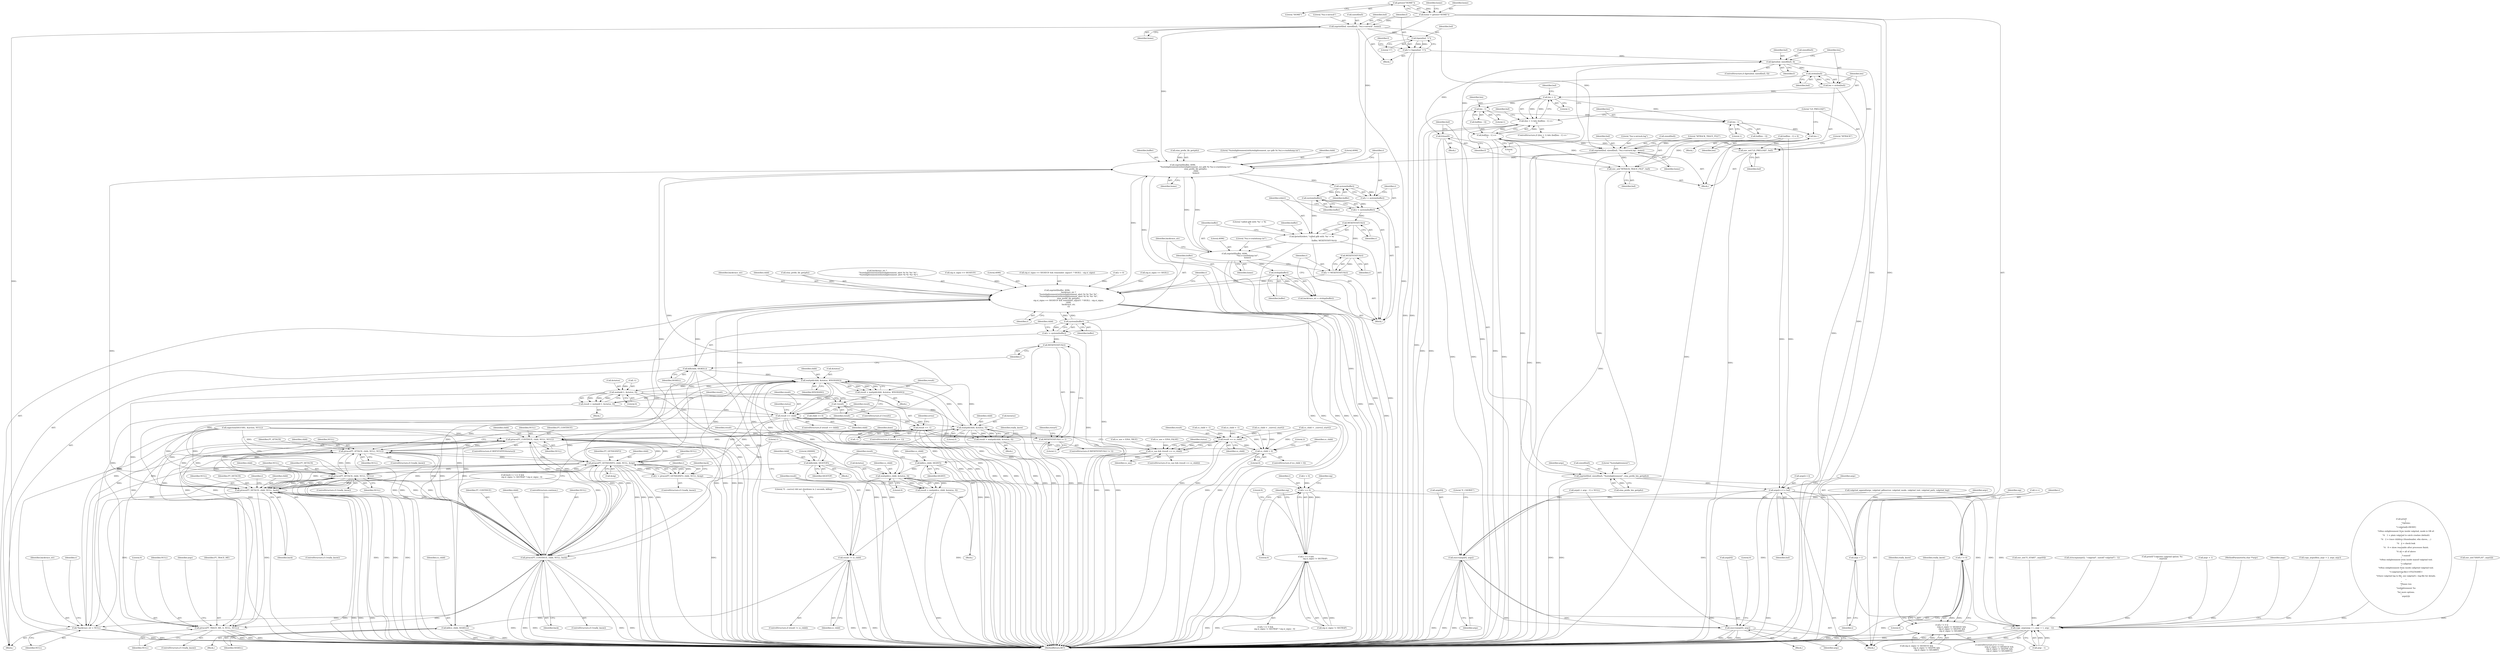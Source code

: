 digraph "0_enlightment_bb4a21e98656fe2c7d98ba2163e6defe9a630e2b@API" {
"1000486" [label="(Call,getenv(\"HOME\"))"];
"1000484" [label="(Call,home = getenv(\"HOME\"))"];
"1000492" [label="(Call,snprintf(buf, sizeof(buf), \"%s/.e-mtrack\", home))"];
"1000500" [label="(Call,fopen(buf, \"r\"))"];
"1000498" [label="(Call,f = fopen(buf, \"r\"))"];
"1000507" [label="(Call,fgets(buf, sizeof(buf), f))"];
"1000516" [label="(Call,strlen(buf))"];
"1000514" [label="(Call,len = strlen(buf))"];
"1000520" [label="(Call,len > 1)"];
"1000519" [label="(Call,(len > 1) && (buf[len - 1] == '\n'))"];
"1000526" [label="(Call,len - 1)"];
"1000534" [label="(Call,len - 1)"];
"1000538" [label="(Call,len--)"];
"1000523" [label="(Call,buf[len - 1] == '\n')"];
"1000540" [label="(Call,env_set(\"LD_PRELOAD\", buf))"];
"1000549" [label="(Call,snprintf(buf, sizeof(buf), \"%s/.e-mtrack.log\", home))"];
"1000555" [label="(Call,env_set(\"MTRACK_TRACE_FILE\", buf))"];
"1000867" [label="(Call,snprintf(buffer, 4096,\n                                          \"%s/enlightenment/utils/enlightenment_sys gdb %i %s/.e-crashdump.txt\",\n                                          eina_prefix_lib_get(pfx),\n                                           child,\n                                           home))"];
"1000877" [label="(Call,system(buffer))"];
"1000875" [label="(Call,r = system(buffer))"];
"1000881" [label="(Call,system(buffer))"];
"1000879" [label="(Call,r = system(buffer))"];
"1000887" [label="(Call,WEXITSTATUS(r))"];
"1000883" [label="(Call,fprintf(stderr, \"called gdb with '%s' = %i\n\",\n                                         buffer, WEXITSTATUS(r)))"];
"1000889" [label="(Call,snprintf(buffer, 4096,\n                                          \"%s/.e-crashdump.txt\",\n                                          home))"];
"1000896" [label="(Call,strdup(buffer))"];
"1000894" [label="(Call,backtrace_str = strdup(buffer))"];
"1000902" [label="(Call,snprintf(buffer, 4096,\n                                     backtrace_str ?\n                                     \"%s/enlightenment/utils/enlightenment_alert %i %i '%s' %i\" :\n                                     \"%s/enlightenment/utils/enlightenment_alert %i %i '%s' %i\",\n                                     eina_prefix_lib_get(pfx),\n                                     sig.si_signo == SIGSEGV && remember_sigusr1 ? SIGILL : sig.si_signo,\n                                     child,\n                                     backtrace_str,\n                                     r))"];
"1000928" [label="(Call,system(buffer))"];
"1000926" [label="(Call,r = system(buffer))"];
"1000935" [label="(Call,WEXITSTATUS(r))"];
"1000934" [label="(Call,WEXITSTATUS(r) != 1)"];
"1000930" [label="(Call,kill(child, SIGKILL))"];
"1000726" [label="(Call,waitpid(child, &status, WNOHANG))"];
"1000692" [label="(Call,waitpid(child, &status, 0))"];
"1000690" [label="(Call,result = waitpid(child, &status, 0))"];
"1000707" [label="(Call,ptrace(PT_CONTINUE, child, NULL, NULL))"];
"1000659" [label="(Call,ptrace(PT_TRACE_ME, 0, NULL, NULL))"];
"1000685" [label="(Call,ptrace(PT_ATTACH, child, NULL, NULL))"];
"1000757" [label="(Call,*backtrace_str = NULL)"];
"1000771" [label="(Call,ptrace(PT_GETSIGINFO, child, NULL, &sig))"];
"1000769" [label="(Call,r = ptrace(PT_GETSIGINFO, child, NULL, &sig))"];
"1000781" [label="(Call,r == 0)"];
"1000780" [label="(Call,r == 0 &&\n                              sig.si_signo != SIGTRAP)"];
"1000823" [label="(Call,r != 0)"];
"1000822" [label="(Call,r != 0 ||\n                                (sig.si_signo != SIGSEGV &&\n                                 sig.si_signo != SIGFPE &&\n                                 sig.si_signo != SIGABRT))"];
"1000847" [label="(Call,ptrace(PT_CONTINUE, child, NULL, back))"];
"1000856" [label="(Call,ptrace(PT_DETACH, child, NULL, back))"];
"1000989" [label="(Call,ptrace(PT_DETACH, child, NULL, NULL))"];
"1001040" [label="(Call,waitpid(cs_child, &status, 0))"];
"1001038" [label="(Call,result = waitpid(cs_child, &status, 0))"];
"1001046" [label="(Call,result != cs_child)"];
"1001052" [label="(Call,kill(cs_child, SIGKILL))"];
"1000724" [label="(Call,result = waitpid(child, &status, WNOHANG))"];
"1000732" [label="(Call,!result)"];
"1000744" [label="(Call,result == child)"];
"1000960" [label="(Call,result == -1)"];
"1000998" [label="(Call,result == cs_child)"];
"1000996" [label="(Call,cs_use && (result == cs_child))"];
"1001027" [label="(Call,cs_child > 0)"];
"1001035" [label="(Call,kill(cs_child, SIGINT))"];
"1000981" [label="(Call,kill(child, SIGSTOP))"];
"1000737" [label="(Call,waitpid(-1, &status, 0))"];
"1000735" [label="(Call,result = waitpid(-1, &status, 0))"];
"1000900" [label="(Call,WEXITSTATUS(r))"];
"1000898" [label="(Call,r = WEXITSTATUS(r))"];
"1000560" [label="(Call,snprintf(buf, sizeof(buf), \"%s/enlightenment\", eina_prefix_bin_get(pfx)))"];
"1000587" [label="(Call,args[i++] = buf)"];
"1000593" [label="(Call,copy_args(args + i, argv + 1, argc - 1))"];
"1000594" [label="(Call,args + i)"];
"1000619" [label="(Call,execv(args[0], args))"];
"1000664" [label="(Call,execv(args[0], args))"];
"1000558" [label="(Call,fclose(f))"];
"1000874" [label="(Identifier,home)"];
"1000708" [label="(Identifier,PT_CONTINUE)"];
"1000888" [label="(Identifier,r)"];
"1000707" [label="(Call,ptrace(PT_CONTINUE, child, NULL, NULL))"];
"1000514" [label="(Call,len = strlen(buf))"];
"1000595" [label="(Identifier,args)"];
"1000558" [label="(Call,fclose(f))"];
"1001004" [label="(Identifier,status)"];
"1000530" [label="(Block,)"];
"1000531" [label="(Call,buf[len - 1] = 0)"];
"1000735" [label="(Call,result = waitpid(-1, &status, 0))"];
"1000564" [label="(Literal,\"%s/enlightenment\")"];
"1000878" [label="(Identifier,buffer)"];
"1001039" [label="(Identifier,result)"];
"1000550" [label="(Identifier,buf)"];
"1000626" [label="(Literal,\"E_CSERVE\")"];
"1000900" [label="(Call,WEXITSTATUS(r))"];
"1000846" [label="(Identifier,really_know)"];
"1000668" [label="(Identifier,args)"];
"1001046" [label="(Call,result != cs_child)"];
"1000240" [label="(Call,env_set(\"E_START\", argv[0]))"];
"1001051" [label="(Literal,\"E - cserve2 did not shutdown in 2 seconds, killing!\n\")"];
"1000961" [label="(Identifier,result)"];
"1000689" [label="(Identifier,NULL)"];
"1000590" [label="(Call,i++)"];
"1000742" [label="(Literal,0)"];
"1000560" [label="(Call,snprintf(buf, sizeof(buf), \"%s/enlightenment\", eina_prefix_bin_get(pfx)))"];
"1000528" [label="(Literal,1)"];
"1000780" [label="(Call,r == 0 &&\n                              sig.si_signo != SIGTRAP)"];
"1000924" [label="(Identifier,backtrace_str)"];
"1000500" [label="(Call,fopen(buf, \"r\"))"];
"1000997" [label="(Identifier,cs_use)"];
"1000561" [label="(Identifier,buf)"];
"1000923" [label="(Identifier,child)"];
"1000533" [label="(Identifier,buf)"];
"1000856" [label="(Call,ptrace(PT_DETACH, child, NULL, back))"];
"1000711" [label="(Identifier,NULL)"];
"1000489" [label="(Identifier,home)"];
"1000529" [label="(Literal,'\n')"];
"1000522" [label="(Literal,1)"];
"1000928" [label="(Call,system(buffer))"];
"1000880" [label="(Identifier,r)"];
"1000734" [label="(Block,)"];
"1000588" [label="(Call,args[i++])"];
"1000509" [label="(Call,sizeof(buf))"];
"1000565" [label="(Call,eina_prefix_bin_get(pfx))"];
"1000593" [label="(Call,copy_args(args + i, argv + 1, argc - 1))"];
"1000268" [label="(Call,strncmp(argv[i], \"-valgrind\", sizeof(\"-valgrind\") - 1))"];
"1000501" [label="(Identifier,buf)"];
"1000715" [label="(Block,)"];
"1000690" [label="(Call,result = waitpid(child, &status, 0))"];
"1000892" [label="(Literal,\"%s/.e-crashdump.txt\")"];
"1000934" [label="(Call,WEXITSTATUS(r) != 1)"];
"1000848" [label="(Identifier,PT_CONTINUE)"];
"1000744" [label="(Call,result == child)"];
"1000930" [label="(Call,kill(child, SIGKILL))"];
"1000524" [label="(Call,buf[len - 1])"];
"1000730" [label="(Identifier,WNOHANG)"];
"1001041" [label="(Identifier,cs_child)"];
"1000959" [label="(ControlStructure,if (result == -1))"];
"1000532" [label="(Call,buf[len - 1])"];
"1000989" [label="(Call,ptrace(PT_DETACH, child, NULL, NULL))"];
"1000493" [label="(Identifier,buf)"];
"1000998" [label="(Call,result == cs_child)"];
"1000886" [label="(Identifier,buffer)"];
"1000598" [label="(Identifier,argv)"];
"1000960" [label="(Call,result == -1)"];
"1000559" [label="(Identifier,f)"];
"1000693" [label="(Identifier,child)"];
"1000792" [label="(Literal,0)"];
"1000661" [label="(Literal,0)"];
"1000983" [label="(Identifier,SIGSTOP)"];
"1000825" [label="(Literal,0)"];
"1001057" [label="(Literal,1)"];
"1000505" [label="(Block,)"];
"1000120" [label="(Block,)"];
"1000692" [label="(Call,waitpid(child, &status, 0))"];
"1000662" [label="(Identifier,NULL)"];
"1000762" [label="(Call,r = 0)"];
"1000525" [label="(Identifier,buf)"];
"1000771" [label="(Call,ptrace(PT_GETSIGINFO, child, NULL, &sig))"];
"1000926" [label="(Call,r = system(buffer))"];
"1000700" [label="(Identifier,really_know)"];
"1000889" [label="(Call,snprintf(buffer, 4096,\n                                          \"%s/.e-crashdump.txt\",\n                                          home))"];
"1000600" [label="(Call,argc - 1)"];
"1000555" [label="(Call,env_set(\"MTRACK_TRACE_FILE\", buf))"];
"1000355" [label="(Call,printf(\"Unknown valgrind option: %s\n\", argv[i]))"];
"1000884" [label="(Identifier,stderr)"];
"1000521" [label="(Identifier,len)"];
"1000520" [label="(Call,len > 1)"];
"1000847" [label="(Call,ptrace(PT_CONTINUE, child, NULL, back))"];
"1000980" [label="(Block,)"];
"1000556" [label="(Literal,\"MTRACK_TRACE_FILE\")"];
"1000769" [label="(Call,r = ptrace(PT_GETSIGINFO, child, NULL, &sig))"];
"1000766" [label="(ControlStructure,if (!really_know))"];
"1001035" [label="(Call,kill(cs_child, SIGINT))"];
"1000824" [label="(Identifier,r)"];
"1001000" [label="(Identifier,cs_child)"];
"1000568" [label="(Identifier,args)"];
"1000516" [label="(Call,strlen(buf))"];
"1000527" [label="(Identifier,len)"];
"1000597" [label="(Call,argv + 1)"];
"1000538" [label="(Call,len--)"];
"1000119" [label="(MethodParameterIn,char **argv)"];
"1000620" [label="(Call,args[0])"];
"1000849" [label="(Identifier,child)"];
"1000993" [label="(Identifier,NULL)"];
"1000526" [label="(Call,len - 1)"];
"1000902" [label="(Call,snprintf(buffer, 4096,\n                                     backtrace_str ?\n                                     \"%s/enlightenment/utils/enlightenment_alert %i %i '%s' %i\" :\n                                     \"%s/enlightenment/utils/enlightenment_alert %i %i '%s' %i\",\n                                     eina_prefix_lib_get(pfx),\n                                     sig.si_signo == SIGSEGV && remember_sigusr1 ? SIGILL : sig.si_signo,\n                                     child,\n                                     backtrace_str,\n                                     r))"];
"1000507" [label="(Call,fgets(buf, sizeof(buf), f))"];
"1000485" [label="(Identifier,home)"];
"1000490" [label="(Block,)"];
"1001034" [label="(Literal,2)"];
"1000714" [label="(Identifier,done)"];
"1000628" [label="(Call,cs_use = EINA_TRUE)"];
"1000557" [label="(Identifier,buf)"];
"1000779" [label="(Call,r == 0 &&\n                              sig.si_signo != SIGTRAP ? sig.si_signo : 0)"];
"1000859" [label="(Identifier,NULL)"];
"1001053" [label="(Identifier,cs_child)"];
"1000733" [label="(Identifier,result)"];
"1000631" [label="(Call,cs_child = _cserve2_start())"];
"1000772" [label="(Identifier,PT_GETSIGINFO)"];
"1000499" [label="(Identifier,f)"];
"1000932" [label="(Identifier,SIGKILL)"];
"1001010" [label="(Call,cs_child = _cserve2_start())"];
"1000737" [label="(Call,waitpid(-1, &status, 0))"];
"1000981" [label="(Call,kill(child, SIGSTOP))"];
"1001045" [label="(ControlStructure,if (result != cs_child))"];
"1000496" [label="(Literal,\"%s/.e-mtrack\")"];
"1000936" [label="(Identifier,r)"];
"1000885" [label="(Literal,\"called gdb with '%s' = %i\n\")"];
"1000536" [label="(Literal,1)"];
"1000666" [label="(Identifier,args)"];
"1000991" [label="(Identifier,child)"];
"1000519" [label="(Call,(len > 1) && (buf[len - 1] == '\n'))"];
"1000890" [label="(Identifier,buffer)"];
"1001052" [label="(Call,kill(cs_child, SIGKILL))"];
"1000502" [label="(Literal,\"r\")"];
"1000775" [label="(Call,&sig)"];
"1000773" [label="(Identifier,child)"];
"1000982" [label="(Identifier,child)"];
"1000860" [label="(Identifier,back)"];
"1000540" [label="(Call,env_set(\"LD_PRELOAD\", buf))"];
"1000492" [label="(Call,snprintf(buf, sizeof(buf), \"%s/.e-mtrack\", home))"];
"1001047" [label="(Identifier,result)"];
"1000685" [label="(Call,ptrace(PT_ATTACH, child, NULL, NULL))"];
"1000535" [label="(Identifier,len)"];
"1000829" [label="(Identifier,sig)"];
"1001048" [label="(Identifier,cs_child)"];
"1000497" [label="(Identifier,home)"];
"1000512" [label="(Block,)"];
"1000553" [label="(Literal,\"%s/.e-mtrack.log\")"];
"1000757" [label="(Call,*backtrace_str = NULL)"];
"1001027" [label="(Call,cs_child > 0)"];
"1000763" [label="(Identifier,r)"];
"1000740" [label="(Call,&status)"];
"1000498" [label="(Call,f = fopen(buf, \"r\"))"];
"1000605" [label="(Identifier,args)"];
"1000986" [label="(ControlStructure,if (!really_know))"];
"1000894" [label="(Call,backtrace_str = strdup(buffer))"];
"1000905" [label="(Call,backtrace_str ?\n                                     \"%s/enlightenment/utils/enlightenment_alert %i %i '%s' %i\" :\n                                     \"%s/enlightenment/utils/enlightenment_alert %i %i '%s' %i\")"];
"1000855" [label="(Identifier,really_know)"];
"1000484" [label="(Call,home = getenv(\"HOME\"))"];
"1000826" [label="(Call,sig.si_signo != SIGSEGV &&\n                                 sig.si_signo != SIGFPE &&\n                                 sig.si_signo != SIGABRT)"];
"1000870" [label="(Literal,\"%s/enlightenment/utils/enlightenment_sys gdb %i %s/.e-crashdump.txt\")"];
"1001026" [label="(ControlStructure,if (cs_child > 0))"];
"1000736" [label="(Identifier,result)"];
"1000549" [label="(Call,snprintf(buf, sizeof(buf), \"%s/.e-mtrack.log\", home))"];
"1000504" [label="(Identifier,f)"];
"1000876" [label="(Identifier,r)"];
"1000506" [label="(ControlStructure,if (fgets(buf, sizeof(buf), f)))"];
"1000758" [label="(Identifier,backtrace_str)"];
"1000784" [label="(Call,sig.si_signo != SIGTRAP)"];
"1000899" [label="(Identifier,r)"];
"1000933" [label="(ControlStructure,if (WEXITSTATUS(r) != 1))"];
"1000745" [label="(Identifier,result)"];
"1000913" [label="(Call,sig.si_signo == SIGSEGV)"];
"1000896" [label="(Call,strdup(buffer))"];
"1000879" [label="(Call,r = system(buffer))"];
"1000927" [label="(Identifier,r)"];
"1000696" [label="(Literal,0)"];
"1000882" [label="(Identifier,buffer)"];
"1000904" [label="(Literal,4096)"];
"1000686" [label="(Identifier,PT_ATTACH)"];
"1001042" [label="(Call,&status)"];
"1000539" [label="(Identifier,len)"];
"1000999" [label="(Identifier,result)"];
"1000220" [label="(Call,copy_args(dbus_argv + 2, argv, argc))"];
"1000786" [label="(Identifier,sig)"];
"1000875" [label="(Call,r = system(buffer))"];
"1000909" [label="(Call,eina_prefix_lib_get(pfx))"];
"1000903" [label="(Identifier,buffer)"];
"1000992" [label="(Identifier,NULL)"];
"1001030" [label="(Block,)"];
"1000891" [label="(Literal,4096)"];
"1000704" [label="(ControlStructure,if (WIFSTOPPED(status)))"];
"1000990" [label="(Identifier,PT_DETACH)"];
"1000790" [label="(Identifier,sig)"];
"1000751" [label="(Identifier,status)"];
"1000672" [label="(Block,)"];
"1000487" [label="(Literal,\"HOME\")"];
"1000687" [label="(Identifier,child)"];
"1000580" [label="(Call,valgrind_append(args, valgrind_gdbserver, valgrind_mode, valgrind_tool, valgrind_path, valgrind_log))"];
"1000508" [label="(Identifier,buf)"];
"1000823" [label="(Call,r != 0)"];
"1000523" [label="(Call,buf[len - 1] == '\n')"];
"1001029" [label="(Literal,0)"];
"1000663" [label="(Identifier,NULL)"];
"1000596" [label="(Identifier,i)"];
"1000754" [label="(Block,)"];
"1000759" [label="(Identifier,NULL)"];
"1000893" [label="(Identifier,home)"];
"1000781" [label="(Call,r == 0)"];
"1000852" [label="(ControlStructure,continue;)"];
"1000185" [label="(Call,sigaction(SIGUSR1, &action, NULL))"];
"1000985" [label="(Literal,200000)"];
"1000821" [label="(ControlStructure,if (r != 0 ||\n                                (sig.si_signo != SIGSEGV &&\n                                 sig.si_signo != SIGFPE &&\n                                 sig.si_signo != SIGABRT)))"];
"1000731" [label="(ControlStructure,if (!result))"];
"1000996" [label="(Call,cs_use && (result == cs_child))"];
"1000670" [label="(Literal,0)"];
"1000867" [label="(Call,snprintf(buffer, 4096,\n                                          \"%s/enlightenment/utils/enlightenment_sys gdb %i %s/.e-crashdump.txt\",\n                                          eina_prefix_lib_get(pfx),\n                                           child,\n                                           home))"];
"1000743" [label="(ControlStructure,if (result == child))"];
"1000660" [label="(Identifier,PT_TRACE_ME)"];
"1000774" [label="(Identifier,NULL)"];
"1000853" [label="(ControlStructure,if (!really_know))"];
"1000898" [label="(Call,r = WEXITSTATUS(r))"];
"1000857" [label="(Identifier,PT_DETACH)"];
"1000656" [label="(ControlStructure,if (!really_know))"];
"1000967" [label="(Identifier,errno)"];
"1000738" [label="(Call,-1)"];
"1000931" [label="(Identifier,child)"];
"1000664" [label="(Call,execv(args[0], args))"];
"1000655" [label="(Block,)"];
"1001049" [label="(Block,)"];
"1000554" [label="(Identifier,home)"];
"1000517" [label="(Identifier,buf)"];
"1000881" [label="(Call,system(buffer))"];
"1000851" [label="(Identifier,back)"];
"1000541" [label="(Literal,\"LD_PRELOAD\")"];
"1000161" [label="(Call,cs_use = EINA_FALSE)"];
"1001028" [label="(Identifier,cs_child)"];
"1000619" [label="(Call,execv(args[0], args))"];
"1000732" [label="(Call,!result)"];
"1001058" [label="(MethodReturn,RET)"];
"1000887" [label="(Call,WEXITSTATUS(r))"];
"1000542" [label="(Identifier,buf)"];
"1000682" [label="(ControlStructure,if (!really_know))"];
"1000694" [label="(Call,&status)"];
"1000862" [label="(Identifier,r)"];
"1001044" [label="(Literal,0)"];
"1000515" [label="(Identifier,len)"];
"1000901" [label="(Identifier,r)"];
"1000897" [label="(Identifier,buffer)"];
"1001038" [label="(Call,result = waitpid(cs_child, &status, 0))"];
"1001037" [label="(Identifier,SIGINT)"];
"1000871" [label="(Call,eina_prefix_lib_get(pfx))"];
"1000883" [label="(Call,fprintf(stderr, \"called gdb with '%s' = %i\n\",\n                                         buffer, WEXITSTATUS(r)))"];
"1000911" [label="(Call,sig.si_signo == SIGSEGV && remember_sigusr1 ? SIGILL : sig.si_signo)"];
"1000652" [label="(Call,child == 0)"];
"1000925" [label="(Identifier,r)"];
"1000782" [label="(Identifier,r)"];
"1000873" [label="(Identifier,child)"];
"1000962" [label="(Call,-1)"];
"1000603" [label="(Call,args[i + argc - 1] = NULL)"];
"1000421" [label="(Call,printf\n             (\n               \"Options:\n\"\n               \"\t-valgrind[=MODE]\n\"\n               \"\t\tRun enlightenment from inside valgrind, mode is OR of:\n\"\n               \"\t\t   1 = plain valgrind to catch crashes (default)\n\"\n               \"\t\t   2 = trace children (thumbnailer, efm slaves, ...)\n\"\n               \"\t\t   4 = check leak\n\"\n               \"\t\t   8 = show reachable after processes finish.\n\"\n               \"\t\t all = all of above\n\"\n               \"\t-massif\n\"\n               \"\t\tRun enlightenment from inside massif valgrind tool.\n\"\n               \"\t-callgrind\n\"\n               \"\t\tRun enlightenment from inside callgrind valgrind tool.\n\"\n               \"\t-valgrind-log-file=<FILENAME>\n\"\n               \"\t\tSave valgrind log to file, see valgrind's --log-file for details.\n\"\n               \"\n\"\n               \"Please run:\n\"\n               \"\tenlightenment %s\n\"\n               \"for more options.\n\",\n               argv[i]))"];
"1000518" [label="(ControlStructure,if ((len > 1) && (buf[len - 1] == '\n')))"];
"1000866" [label="(Block,)"];
"1000861" [label="(Call,r = 0)"];
"1000935" [label="(Call,WEXITSTATUS(r))"];
"1000724" [label="(Call,result = waitpid(child, &status, WNOHANG))"];
"1000371" [label="(Call,env_set(\"DISPLAY\", argv[i]))"];
"1001022" [label="(Call,cs_child = -1)"];
"1000592" [label="(Identifier,buf)"];
"1000807" [label="(Call,sig.si_signo == SIGILL)"];
"1000822" [label="(Call,r != 0 ||\n                                (sig.si_signo != SIGSEGV &&\n                                 sig.si_signo != SIGFPE &&\n                                 sig.si_signo != SIGABRT))"];
"1000623" [label="(Identifier,args)"];
"1000691" [label="(Identifier,result)"];
"1000895" [label="(Identifier,backtrace_str)"];
"1000725" [label="(Identifier,result)"];
"1000665" [label="(Call,args[0])"];
"1000777" [label="(Call,back = r == 0 &&\n                              sig.si_signo != SIGTRAP ? sig.si_signo : 0)"];
"1000937" [label="(Literal,1)"];
"1000534" [label="(Call,len - 1)"];
"1000709" [label="(Identifier,child)"];
"1000770" [label="(Identifier,r)"];
"1000940" [label="(Identifier,restart)"];
"1000929" [label="(Identifier,buffer)"];
"1000551" [label="(Call,sizeof(buf))"];
"1000877" [label="(Call,system(buffer))"];
"1000486" [label="(Call,getenv(\"HOME\"))"];
"1000511" [label="(Identifier,f)"];
"1000869" [label="(Literal,4096)"];
"1000659" [label="(Call,ptrace(PT_TRACE_ME, 0, NULL, NULL))"];
"1000850" [label="(Identifier,NULL)"];
"1000728" [label="(Call,&status)"];
"1000995" [label="(ControlStructure,if (cs_use && (result == cs_child)))"];
"1000868" [label="(Identifier,buffer)"];
"1000494" [label="(Call,sizeof(buf))"];
"1000688" [label="(Identifier,NULL)"];
"1000783" [label="(Literal,0)"];
"1000727" [label="(Identifier,child)"];
"1000562" [label="(Call,sizeof(buf))"];
"1000587" [label="(Call,args[i++] = buf)"];
"1000594" [label="(Call,args + i)"];
"1000858" [label="(Identifier,child)"];
"1001054" [label="(Identifier,SIGKILL)"];
"1000778" [label="(Identifier,back)"];
"1001040" [label="(Call,waitpid(cs_child, &status, 0))"];
"1000156" [label="(Call,cs_child = -1)"];
"1000746" [label="(Identifier,child)"];
"1001036" [label="(Identifier,cs_child)"];
"1000544" [label="(Literal,\"MTRACK\")"];
"1000726" [label="(Call,waitpid(child, &status, WNOHANG))"];
"1000844" [label="(ControlStructure,if (!really_know))"];
"1000710" [label="(Identifier,NULL)"];
"1000486" -> "1000484"  [label="AST: "];
"1000486" -> "1000487"  [label="CFG: "];
"1000487" -> "1000486"  [label="AST: "];
"1000484" -> "1000486"  [label="CFG: "];
"1000486" -> "1000484"  [label="DDG: "];
"1000484" -> "1000120"  [label="AST: "];
"1000485" -> "1000484"  [label="AST: "];
"1000489" -> "1000484"  [label="CFG: "];
"1000484" -> "1001058"  [label="DDG: "];
"1000484" -> "1001058"  [label="DDG: "];
"1000484" -> "1000492"  [label="DDG: "];
"1000484" -> "1000867"  [label="DDG: "];
"1000492" -> "1000490"  [label="AST: "];
"1000492" -> "1000497"  [label="CFG: "];
"1000493" -> "1000492"  [label="AST: "];
"1000494" -> "1000492"  [label="AST: "];
"1000496" -> "1000492"  [label="AST: "];
"1000497" -> "1000492"  [label="AST: "];
"1000499" -> "1000492"  [label="CFG: "];
"1000492" -> "1001058"  [label="DDG: "];
"1000492" -> "1001058"  [label="DDG: "];
"1000492" -> "1000500"  [label="DDG: "];
"1000492" -> "1000549"  [label="DDG: "];
"1000492" -> "1000867"  [label="DDG: "];
"1000500" -> "1000498"  [label="AST: "];
"1000500" -> "1000502"  [label="CFG: "];
"1000501" -> "1000500"  [label="AST: "];
"1000502" -> "1000500"  [label="AST: "];
"1000498" -> "1000500"  [label="CFG: "];
"1000500" -> "1000498"  [label="DDG: "];
"1000500" -> "1000498"  [label="DDG: "];
"1000498" -> "1000490"  [label="AST: "];
"1000499" -> "1000498"  [label="AST: "];
"1000504" -> "1000498"  [label="CFG: "];
"1000498" -> "1001058"  [label="DDG: "];
"1000498" -> "1001058"  [label="DDG: "];
"1000498" -> "1000507"  [label="DDG: "];
"1000507" -> "1000506"  [label="AST: "];
"1000507" -> "1000511"  [label="CFG: "];
"1000508" -> "1000507"  [label="AST: "];
"1000509" -> "1000507"  [label="AST: "];
"1000511" -> "1000507"  [label="AST: "];
"1000515" -> "1000507"  [label="CFG: "];
"1000559" -> "1000507"  [label="CFG: "];
"1000507" -> "1001058"  [label="DDG: "];
"1000507" -> "1000516"  [label="DDG: "];
"1000507" -> "1000558"  [label="DDG: "];
"1000516" -> "1000514"  [label="AST: "];
"1000516" -> "1000517"  [label="CFG: "];
"1000517" -> "1000516"  [label="AST: "];
"1000514" -> "1000516"  [label="CFG: "];
"1000516" -> "1000514"  [label="DDG: "];
"1000516" -> "1000523"  [label="DDG: "];
"1000516" -> "1000540"  [label="DDG: "];
"1000514" -> "1000512"  [label="AST: "];
"1000515" -> "1000514"  [label="AST: "];
"1000521" -> "1000514"  [label="CFG: "];
"1000514" -> "1001058"  [label="DDG: "];
"1000514" -> "1000520"  [label="DDG: "];
"1000520" -> "1000519"  [label="AST: "];
"1000520" -> "1000522"  [label="CFG: "];
"1000521" -> "1000520"  [label="AST: "];
"1000522" -> "1000520"  [label="AST: "];
"1000525" -> "1000520"  [label="CFG: "];
"1000519" -> "1000520"  [label="CFG: "];
"1000520" -> "1001058"  [label="DDG: "];
"1000520" -> "1000519"  [label="DDG: "];
"1000520" -> "1000519"  [label="DDG: "];
"1000520" -> "1000526"  [label="DDG: "];
"1000520" -> "1000534"  [label="DDG: "];
"1000519" -> "1000518"  [label="AST: "];
"1000519" -> "1000523"  [label="CFG: "];
"1000523" -> "1000519"  [label="AST: "];
"1000533" -> "1000519"  [label="CFG: "];
"1000541" -> "1000519"  [label="CFG: "];
"1000519" -> "1001058"  [label="DDG: "];
"1000519" -> "1001058"  [label="DDG: "];
"1000519" -> "1001058"  [label="DDG: "];
"1000523" -> "1000519"  [label="DDG: "];
"1000523" -> "1000519"  [label="DDG: "];
"1000526" -> "1000524"  [label="AST: "];
"1000526" -> "1000528"  [label="CFG: "];
"1000527" -> "1000526"  [label="AST: "];
"1000528" -> "1000526"  [label="AST: "];
"1000524" -> "1000526"  [label="CFG: "];
"1000526" -> "1001058"  [label="DDG: "];
"1000526" -> "1000534"  [label="DDG: "];
"1000534" -> "1000532"  [label="AST: "];
"1000534" -> "1000536"  [label="CFG: "];
"1000535" -> "1000534"  [label="AST: "];
"1000536" -> "1000534"  [label="AST: "];
"1000532" -> "1000534"  [label="CFG: "];
"1000534" -> "1000538"  [label="DDG: "];
"1000538" -> "1000530"  [label="AST: "];
"1000538" -> "1000539"  [label="CFG: "];
"1000539" -> "1000538"  [label="AST: "];
"1000541" -> "1000538"  [label="CFG: "];
"1000538" -> "1001058"  [label="DDG: "];
"1000523" -> "1000529"  [label="CFG: "];
"1000524" -> "1000523"  [label="AST: "];
"1000529" -> "1000523"  [label="AST: "];
"1000523" -> "1001058"  [label="DDG: "];
"1000523" -> "1000540"  [label="DDG: "];
"1000523" -> "1000549"  [label="DDG: "];
"1000523" -> "1000555"  [label="DDG: "];
"1000523" -> "1000560"  [label="DDG: "];
"1000523" -> "1000587"  [label="DDG: "];
"1000540" -> "1000512"  [label="AST: "];
"1000540" -> "1000542"  [label="CFG: "];
"1000541" -> "1000540"  [label="AST: "];
"1000542" -> "1000540"  [label="AST: "];
"1000544" -> "1000540"  [label="CFG: "];
"1000540" -> "1001058"  [label="DDG: "];
"1000531" -> "1000540"  [label="DDG: "];
"1000549" -> "1000512"  [label="AST: "];
"1000549" -> "1000554"  [label="CFG: "];
"1000550" -> "1000549"  [label="AST: "];
"1000551" -> "1000549"  [label="AST: "];
"1000553" -> "1000549"  [label="AST: "];
"1000554" -> "1000549"  [label="AST: "];
"1000556" -> "1000549"  [label="CFG: "];
"1000549" -> "1001058"  [label="DDG: "];
"1000549" -> "1001058"  [label="DDG: "];
"1000531" -> "1000549"  [label="DDG: "];
"1000549" -> "1000555"  [label="DDG: "];
"1000549" -> "1000867"  [label="DDG: "];
"1000555" -> "1000512"  [label="AST: "];
"1000555" -> "1000557"  [label="CFG: "];
"1000556" -> "1000555"  [label="AST: "];
"1000557" -> "1000555"  [label="AST: "];
"1000559" -> "1000555"  [label="CFG: "];
"1000555" -> "1001058"  [label="DDG: "];
"1000531" -> "1000555"  [label="DDG: "];
"1000867" -> "1000866"  [label="AST: "];
"1000867" -> "1000874"  [label="CFG: "];
"1000868" -> "1000867"  [label="AST: "];
"1000869" -> "1000867"  [label="AST: "];
"1000870" -> "1000867"  [label="AST: "];
"1000871" -> "1000867"  [label="AST: "];
"1000873" -> "1000867"  [label="AST: "];
"1000874" -> "1000867"  [label="AST: "];
"1000876" -> "1000867"  [label="CFG: "];
"1000867" -> "1001058"  [label="DDG: "];
"1000928" -> "1000867"  [label="DDG: "];
"1000871" -> "1000867"  [label="DDG: "];
"1000856" -> "1000867"  [label="DDG: "];
"1000771" -> "1000867"  [label="DDG: "];
"1000744" -> "1000867"  [label="DDG: "];
"1000889" -> "1000867"  [label="DDG: "];
"1000867" -> "1000877"  [label="DDG: "];
"1000867" -> "1000889"  [label="DDG: "];
"1000867" -> "1000902"  [label="DDG: "];
"1000877" -> "1000875"  [label="AST: "];
"1000877" -> "1000878"  [label="CFG: "];
"1000878" -> "1000877"  [label="AST: "];
"1000875" -> "1000877"  [label="CFG: "];
"1000877" -> "1000875"  [label="DDG: "];
"1000877" -> "1000881"  [label="DDG: "];
"1000875" -> "1000866"  [label="AST: "];
"1000876" -> "1000875"  [label="AST: "];
"1000880" -> "1000875"  [label="CFG: "];
"1000881" -> "1000879"  [label="AST: "];
"1000881" -> "1000882"  [label="CFG: "];
"1000882" -> "1000881"  [label="AST: "];
"1000879" -> "1000881"  [label="CFG: "];
"1000881" -> "1000879"  [label="DDG: "];
"1000881" -> "1000883"  [label="DDG: "];
"1000879" -> "1000866"  [label="AST: "];
"1000880" -> "1000879"  [label="AST: "];
"1000884" -> "1000879"  [label="CFG: "];
"1000879" -> "1000887"  [label="DDG: "];
"1000887" -> "1000883"  [label="AST: "];
"1000887" -> "1000888"  [label="CFG: "];
"1000888" -> "1000887"  [label="AST: "];
"1000883" -> "1000887"  [label="CFG: "];
"1000887" -> "1000883"  [label="DDG: "];
"1000887" -> "1000900"  [label="DDG: "];
"1000883" -> "1000866"  [label="AST: "];
"1000884" -> "1000883"  [label="AST: "];
"1000885" -> "1000883"  [label="AST: "];
"1000886" -> "1000883"  [label="AST: "];
"1000890" -> "1000883"  [label="CFG: "];
"1000883" -> "1001058"  [label="DDG: "];
"1000883" -> "1001058"  [label="DDG: "];
"1000883" -> "1000889"  [label="DDG: "];
"1000889" -> "1000866"  [label="AST: "];
"1000889" -> "1000893"  [label="CFG: "];
"1000890" -> "1000889"  [label="AST: "];
"1000891" -> "1000889"  [label="AST: "];
"1000892" -> "1000889"  [label="AST: "];
"1000893" -> "1000889"  [label="AST: "];
"1000895" -> "1000889"  [label="CFG: "];
"1000889" -> "1001058"  [label="DDG: "];
"1000889" -> "1001058"  [label="DDG: "];
"1000889" -> "1000896"  [label="DDG: "];
"1000896" -> "1000894"  [label="AST: "];
"1000896" -> "1000897"  [label="CFG: "];
"1000897" -> "1000896"  [label="AST: "];
"1000894" -> "1000896"  [label="CFG: "];
"1000896" -> "1000894"  [label="DDG: "];
"1000896" -> "1000902"  [label="DDG: "];
"1000894" -> "1000866"  [label="AST: "];
"1000895" -> "1000894"  [label="AST: "];
"1000899" -> "1000894"  [label="CFG: "];
"1000894" -> "1001058"  [label="DDG: "];
"1000902" -> "1000754"  [label="AST: "];
"1000902" -> "1000925"  [label="CFG: "];
"1000903" -> "1000902"  [label="AST: "];
"1000904" -> "1000902"  [label="AST: "];
"1000905" -> "1000902"  [label="AST: "];
"1000909" -> "1000902"  [label="AST: "];
"1000911" -> "1000902"  [label="AST: "];
"1000923" -> "1000902"  [label="AST: "];
"1000924" -> "1000902"  [label="AST: "];
"1000925" -> "1000902"  [label="AST: "];
"1000927" -> "1000902"  [label="CFG: "];
"1000902" -> "1001058"  [label="DDG: "];
"1000902" -> "1001058"  [label="DDG: "];
"1000902" -> "1001058"  [label="DDG: "];
"1000902" -> "1001058"  [label="DDG: "];
"1000902" -> "1001058"  [label="DDG: "];
"1000928" -> "1000902"  [label="DDG: "];
"1000909" -> "1000902"  [label="DDG: "];
"1000807" -> "1000902"  [label="DDG: "];
"1000913" -> "1000902"  [label="DDG: "];
"1000856" -> "1000902"  [label="DDG: "];
"1000771" -> "1000902"  [label="DDG: "];
"1000744" -> "1000902"  [label="DDG: "];
"1000898" -> "1000902"  [label="DDG: "];
"1000861" -> "1000902"  [label="DDG: "];
"1000902" -> "1000928"  [label="DDG: "];
"1000902" -> "1000930"  [label="DDG: "];
"1000928" -> "1000926"  [label="AST: "];
"1000928" -> "1000929"  [label="CFG: "];
"1000929" -> "1000928"  [label="AST: "];
"1000926" -> "1000928"  [label="CFG: "];
"1000928" -> "1001058"  [label="DDG: "];
"1000928" -> "1000926"  [label="DDG: "];
"1000926" -> "1000754"  [label="AST: "];
"1000927" -> "1000926"  [label="AST: "];
"1000931" -> "1000926"  [label="CFG: "];
"1000926" -> "1001058"  [label="DDG: "];
"1000926" -> "1000935"  [label="DDG: "];
"1000935" -> "1000934"  [label="AST: "];
"1000935" -> "1000936"  [label="CFG: "];
"1000936" -> "1000935"  [label="AST: "];
"1000937" -> "1000935"  [label="CFG: "];
"1000935" -> "1001058"  [label="DDG: "];
"1000935" -> "1000934"  [label="DDG: "];
"1000934" -> "1000933"  [label="AST: "];
"1000934" -> "1000937"  [label="CFG: "];
"1000937" -> "1000934"  [label="AST: "];
"1000714" -> "1000934"  [label="CFG: "];
"1000940" -> "1000934"  [label="CFG: "];
"1000934" -> "1001058"  [label="DDG: "];
"1000934" -> "1001058"  [label="DDG: "];
"1000930" -> "1000754"  [label="AST: "];
"1000930" -> "1000932"  [label="CFG: "];
"1000931" -> "1000930"  [label="AST: "];
"1000932" -> "1000930"  [label="AST: "];
"1000936" -> "1000930"  [label="CFG: "];
"1000930" -> "1001058"  [label="DDG: "];
"1000930" -> "1001058"  [label="DDG: "];
"1000930" -> "1001058"  [label="DDG: "];
"1000930" -> "1000726"  [label="DDG: "];
"1000930" -> "1001052"  [label="DDG: "];
"1000726" -> "1000724"  [label="AST: "];
"1000726" -> "1000730"  [label="CFG: "];
"1000727" -> "1000726"  [label="AST: "];
"1000728" -> "1000726"  [label="AST: "];
"1000730" -> "1000726"  [label="AST: "];
"1000724" -> "1000726"  [label="CFG: "];
"1000726" -> "1001058"  [label="DDG: "];
"1000726" -> "1001058"  [label="DDG: "];
"1000726" -> "1000692"  [label="DDG: "];
"1000726" -> "1000724"  [label="DDG: "];
"1000726" -> "1000724"  [label="DDG: "];
"1000726" -> "1000724"  [label="DDG: "];
"1000692" -> "1000726"  [label="DDG: "];
"1000692" -> "1000726"  [label="DDG: "];
"1000707" -> "1000726"  [label="DDG: "];
"1000981" -> "1000726"  [label="DDG: "];
"1000989" -> "1000726"  [label="DDG: "];
"1000744" -> "1000726"  [label="DDG: "];
"1000771" -> "1000726"  [label="DDG: "];
"1000847" -> "1000726"  [label="DDG: "];
"1000737" -> "1000726"  [label="DDG: "];
"1000726" -> "1000737"  [label="DDG: "];
"1000726" -> "1000744"  [label="DDG: "];
"1000726" -> "1001040"  [label="DDG: "];
"1000692" -> "1000690"  [label="AST: "];
"1000692" -> "1000696"  [label="CFG: "];
"1000693" -> "1000692"  [label="AST: "];
"1000694" -> "1000692"  [label="AST: "];
"1000696" -> "1000692"  [label="AST: "];
"1000690" -> "1000692"  [label="CFG: "];
"1000692" -> "1001058"  [label="DDG: "];
"1000692" -> "1001058"  [label="DDG: "];
"1000692" -> "1000690"  [label="DDG: "];
"1000692" -> "1000690"  [label="DDG: "];
"1000692" -> "1000690"  [label="DDG: "];
"1000652" -> "1000692"  [label="DDG: "];
"1000685" -> "1000692"  [label="DDG: "];
"1000737" -> "1000692"  [label="DDG: "];
"1000692" -> "1000707"  [label="DDG: "];
"1000692" -> "1001040"  [label="DDG: "];
"1000690" -> "1000672"  [label="AST: "];
"1000691" -> "1000690"  [label="AST: "];
"1000700" -> "1000690"  [label="CFG: "];
"1000690" -> "1001058"  [label="DDG: "];
"1000690" -> "1001058"  [label="DDG: "];
"1000707" -> "1000704"  [label="AST: "];
"1000707" -> "1000711"  [label="CFG: "];
"1000708" -> "1000707"  [label="AST: "];
"1000709" -> "1000707"  [label="AST: "];
"1000710" -> "1000707"  [label="AST: "];
"1000711" -> "1000707"  [label="AST: "];
"1000714" -> "1000707"  [label="CFG: "];
"1000707" -> "1001058"  [label="DDG: "];
"1000707" -> "1001058"  [label="DDG: "];
"1000707" -> "1001058"  [label="DDG: "];
"1000707" -> "1001058"  [label="DDG: "];
"1000707" -> "1000659"  [label="DDG: "];
"1000707" -> "1000685"  [label="DDG: "];
"1000847" -> "1000707"  [label="DDG: "];
"1000847" -> "1000707"  [label="DDG: "];
"1000685" -> "1000707"  [label="DDG: "];
"1000856" -> "1000707"  [label="DDG: "];
"1000771" -> "1000707"  [label="DDG: "];
"1000989" -> "1000707"  [label="DDG: "];
"1000185" -> "1000707"  [label="DDG: "];
"1000707" -> "1000757"  [label="DDG: "];
"1000707" -> "1000771"  [label="DDG: "];
"1000707" -> "1000847"  [label="DDG: "];
"1000707" -> "1000847"  [label="DDG: "];
"1000707" -> "1000856"  [label="DDG: "];
"1000707" -> "1000989"  [label="DDG: "];
"1000659" -> "1000656"  [label="AST: "];
"1000659" -> "1000663"  [label="CFG: "];
"1000660" -> "1000659"  [label="AST: "];
"1000661" -> "1000659"  [label="AST: "];
"1000662" -> "1000659"  [label="AST: "];
"1000663" -> "1000659"  [label="AST: "];
"1000666" -> "1000659"  [label="CFG: "];
"1000659" -> "1001058"  [label="DDG: "];
"1000659" -> "1001058"  [label="DDG: "];
"1000659" -> "1001058"  [label="DDG: "];
"1000685" -> "1000659"  [label="DDG: "];
"1000856" -> "1000659"  [label="DDG: "];
"1000771" -> "1000659"  [label="DDG: "];
"1000989" -> "1000659"  [label="DDG: "];
"1000847" -> "1000659"  [label="DDG: "];
"1000185" -> "1000659"  [label="DDG: "];
"1000685" -> "1000682"  [label="AST: "];
"1000685" -> "1000689"  [label="CFG: "];
"1000686" -> "1000685"  [label="AST: "];
"1000687" -> "1000685"  [label="AST: "];
"1000688" -> "1000685"  [label="AST: "];
"1000689" -> "1000685"  [label="AST: "];
"1000691" -> "1000685"  [label="CFG: "];
"1000685" -> "1001058"  [label="DDG: "];
"1000685" -> "1001058"  [label="DDG: "];
"1000685" -> "1001058"  [label="DDG: "];
"1000652" -> "1000685"  [label="DDG: "];
"1000856" -> "1000685"  [label="DDG: "];
"1000771" -> "1000685"  [label="DDG: "];
"1000989" -> "1000685"  [label="DDG: "];
"1000847" -> "1000685"  [label="DDG: "];
"1000185" -> "1000685"  [label="DDG: "];
"1000685" -> "1000757"  [label="DDG: "];
"1000685" -> "1000771"  [label="DDG: "];
"1000685" -> "1000847"  [label="DDG: "];
"1000685" -> "1000856"  [label="DDG: "];
"1000685" -> "1000989"  [label="DDG: "];
"1000757" -> "1000754"  [label="AST: "];
"1000757" -> "1000759"  [label="CFG: "];
"1000758" -> "1000757"  [label="AST: "];
"1000759" -> "1000757"  [label="AST: "];
"1000763" -> "1000757"  [label="CFG: "];
"1000757" -> "1001058"  [label="DDG: "];
"1000757" -> "1001058"  [label="DDG: "];
"1000856" -> "1000757"  [label="DDG: "];
"1000771" -> "1000757"  [label="DDG: "];
"1000989" -> "1000757"  [label="DDG: "];
"1000847" -> "1000757"  [label="DDG: "];
"1000185" -> "1000757"  [label="DDG: "];
"1000771" -> "1000769"  [label="AST: "];
"1000771" -> "1000775"  [label="CFG: "];
"1000772" -> "1000771"  [label="AST: "];
"1000773" -> "1000771"  [label="AST: "];
"1000774" -> "1000771"  [label="AST: "];
"1000775" -> "1000771"  [label="AST: "];
"1000769" -> "1000771"  [label="CFG: "];
"1000771" -> "1001058"  [label="DDG: "];
"1000771" -> "1001058"  [label="DDG: "];
"1000771" -> "1001058"  [label="DDG: "];
"1000771" -> "1001058"  [label="DDG: "];
"1000771" -> "1000769"  [label="DDG: "];
"1000771" -> "1000769"  [label="DDG: "];
"1000771" -> "1000769"  [label="DDG: "];
"1000771" -> "1000769"  [label="DDG: "];
"1000744" -> "1000771"  [label="DDG: "];
"1000856" -> "1000771"  [label="DDG: "];
"1000989" -> "1000771"  [label="DDG: "];
"1000847" -> "1000771"  [label="DDG: "];
"1000185" -> "1000771"  [label="DDG: "];
"1000771" -> "1000847"  [label="DDG: "];
"1000771" -> "1000847"  [label="DDG: "];
"1000771" -> "1000856"  [label="DDG: "];
"1000771" -> "1000856"  [label="DDG: "];
"1000771" -> "1000989"  [label="DDG: "];
"1000769" -> "1000766"  [label="AST: "];
"1000770" -> "1000769"  [label="AST: "];
"1000778" -> "1000769"  [label="CFG: "];
"1000769" -> "1001058"  [label="DDG: "];
"1000769" -> "1000781"  [label="DDG: "];
"1000781" -> "1000780"  [label="AST: "];
"1000781" -> "1000783"  [label="CFG: "];
"1000782" -> "1000781"  [label="AST: "];
"1000783" -> "1000781"  [label="AST: "];
"1000786" -> "1000781"  [label="CFG: "];
"1000780" -> "1000781"  [label="CFG: "];
"1000781" -> "1000780"  [label="DDG: "];
"1000781" -> "1000780"  [label="DDG: "];
"1000762" -> "1000781"  [label="DDG: "];
"1000781" -> "1000823"  [label="DDG: "];
"1000780" -> "1000779"  [label="AST: "];
"1000780" -> "1000784"  [label="CFG: "];
"1000784" -> "1000780"  [label="AST: "];
"1000790" -> "1000780"  [label="CFG: "];
"1000792" -> "1000780"  [label="CFG: "];
"1000780" -> "1001058"  [label="DDG: "];
"1000780" -> "1001058"  [label="DDG: "];
"1000784" -> "1000780"  [label="DDG: "];
"1000784" -> "1000780"  [label="DDG: "];
"1000823" -> "1000822"  [label="AST: "];
"1000823" -> "1000825"  [label="CFG: "];
"1000824" -> "1000823"  [label="AST: "];
"1000825" -> "1000823"  [label="AST: "];
"1000829" -> "1000823"  [label="CFG: "];
"1000822" -> "1000823"  [label="CFG: "];
"1000823" -> "1001058"  [label="DDG: "];
"1000823" -> "1000822"  [label="DDG: "];
"1000823" -> "1000822"  [label="DDG: "];
"1000822" -> "1000821"  [label="AST: "];
"1000822" -> "1000826"  [label="CFG: "];
"1000826" -> "1000822"  [label="AST: "];
"1000846" -> "1000822"  [label="CFG: "];
"1000855" -> "1000822"  [label="CFG: "];
"1000822" -> "1001058"  [label="DDG: "];
"1000822" -> "1001058"  [label="DDG: "];
"1000822" -> "1001058"  [label="DDG: "];
"1000826" -> "1000822"  [label="DDG: "];
"1000826" -> "1000822"  [label="DDG: "];
"1000847" -> "1000844"  [label="AST: "];
"1000847" -> "1000851"  [label="CFG: "];
"1000848" -> "1000847"  [label="AST: "];
"1000849" -> "1000847"  [label="AST: "];
"1000850" -> "1000847"  [label="AST: "];
"1000851" -> "1000847"  [label="AST: "];
"1000852" -> "1000847"  [label="CFG: "];
"1000847" -> "1001058"  [label="DDG: "];
"1000847" -> "1001058"  [label="DDG: "];
"1000847" -> "1001058"  [label="DDG: "];
"1000847" -> "1001058"  [label="DDG: "];
"1000847" -> "1001058"  [label="DDG: "];
"1000744" -> "1000847"  [label="DDG: "];
"1000856" -> "1000847"  [label="DDG: "];
"1000989" -> "1000847"  [label="DDG: "];
"1000185" -> "1000847"  [label="DDG: "];
"1000777" -> "1000847"  [label="DDG: "];
"1000847" -> "1000856"  [label="DDG: "];
"1000847" -> "1000989"  [label="DDG: "];
"1000856" -> "1000853"  [label="AST: "];
"1000856" -> "1000860"  [label="CFG: "];
"1000857" -> "1000856"  [label="AST: "];
"1000858" -> "1000856"  [label="AST: "];
"1000859" -> "1000856"  [label="AST: "];
"1000860" -> "1000856"  [label="AST: "];
"1000862" -> "1000856"  [label="CFG: "];
"1000856" -> "1001058"  [label="DDG: "];
"1000856" -> "1001058"  [label="DDG: "];
"1000856" -> "1001058"  [label="DDG: "];
"1000856" -> "1001058"  [label="DDG: "];
"1000989" -> "1000856"  [label="DDG: "];
"1000989" -> "1000856"  [label="DDG: "];
"1000744" -> "1000856"  [label="DDG: "];
"1000185" -> "1000856"  [label="DDG: "];
"1000777" -> "1000856"  [label="DDG: "];
"1000856" -> "1000989"  [label="DDG: "];
"1000856" -> "1000989"  [label="DDG: "];
"1000989" -> "1000986"  [label="AST: "];
"1000989" -> "1000993"  [label="CFG: "];
"1000990" -> "1000989"  [label="AST: "];
"1000991" -> "1000989"  [label="AST: "];
"1000992" -> "1000989"  [label="AST: "];
"1000993" -> "1000989"  [label="AST: "];
"1000714" -> "1000989"  [label="CFG: "];
"1000989" -> "1001058"  [label="DDG: "];
"1000989" -> "1001058"  [label="DDG: "];
"1000989" -> "1001058"  [label="DDG: "];
"1000989" -> "1001058"  [label="DDG: "];
"1000981" -> "1000989"  [label="DDG: "];
"1000185" -> "1000989"  [label="DDG: "];
"1001040" -> "1001038"  [label="AST: "];
"1001040" -> "1001044"  [label="CFG: "];
"1001041" -> "1001040"  [label="AST: "];
"1001042" -> "1001040"  [label="AST: "];
"1001044" -> "1001040"  [label="AST: "];
"1001038" -> "1001040"  [label="CFG: "];
"1001040" -> "1001058"  [label="DDG: "];
"1001040" -> "1001038"  [label="DDG: "];
"1001040" -> "1001038"  [label="DDG: "];
"1001040" -> "1001038"  [label="DDG: "];
"1001035" -> "1001040"  [label="DDG: "];
"1000737" -> "1001040"  [label="DDG: "];
"1001040" -> "1001046"  [label="DDG: "];
"1001038" -> "1001030"  [label="AST: "];
"1001039" -> "1001038"  [label="AST: "];
"1001047" -> "1001038"  [label="CFG: "];
"1001038" -> "1001058"  [label="DDG: "];
"1001038" -> "1001046"  [label="DDG: "];
"1001046" -> "1001045"  [label="AST: "];
"1001046" -> "1001048"  [label="CFG: "];
"1001047" -> "1001046"  [label="AST: "];
"1001048" -> "1001046"  [label="AST: "];
"1001051" -> "1001046"  [label="CFG: "];
"1001057" -> "1001046"  [label="CFG: "];
"1001046" -> "1001058"  [label="DDG: "];
"1001046" -> "1001058"  [label="DDG: "];
"1001046" -> "1001058"  [label="DDG: "];
"1001046" -> "1001052"  [label="DDG: "];
"1001052" -> "1001049"  [label="AST: "];
"1001052" -> "1001054"  [label="CFG: "];
"1001053" -> "1001052"  [label="AST: "];
"1001054" -> "1001052"  [label="AST: "];
"1001057" -> "1001052"  [label="CFG: "];
"1001052" -> "1001058"  [label="DDG: "];
"1001052" -> "1001058"  [label="DDG: "];
"1001052" -> "1001058"  [label="DDG: "];
"1000724" -> "1000715"  [label="AST: "];
"1000725" -> "1000724"  [label="AST: "];
"1000733" -> "1000724"  [label="CFG: "];
"1000724" -> "1001058"  [label="DDG: "];
"1000724" -> "1000732"  [label="DDG: "];
"1000732" -> "1000731"  [label="AST: "];
"1000732" -> "1000733"  [label="CFG: "];
"1000733" -> "1000732"  [label="AST: "];
"1000736" -> "1000732"  [label="CFG: "];
"1000745" -> "1000732"  [label="CFG: "];
"1000732" -> "1001058"  [label="DDG: "];
"1000732" -> "1000744"  [label="DDG: "];
"1000744" -> "1000743"  [label="AST: "];
"1000744" -> "1000746"  [label="CFG: "];
"1000745" -> "1000744"  [label="AST: "];
"1000746" -> "1000744"  [label="AST: "];
"1000751" -> "1000744"  [label="CFG: "];
"1000961" -> "1000744"  [label="CFG: "];
"1000744" -> "1001058"  [label="DDG: "];
"1000744" -> "1001058"  [label="DDG: "];
"1000744" -> "1001058"  [label="DDG: "];
"1000735" -> "1000744"  [label="DDG: "];
"1000744" -> "1000960"  [label="DDG: "];
"1000744" -> "1000981"  [label="DDG: "];
"1000960" -> "1000959"  [label="AST: "];
"1000960" -> "1000962"  [label="CFG: "];
"1000961" -> "1000960"  [label="AST: "];
"1000962" -> "1000960"  [label="AST: "];
"1000967" -> "1000960"  [label="CFG: "];
"1000997" -> "1000960"  [label="CFG: "];
"1000960" -> "1001058"  [label="DDG: "];
"1000960" -> "1001058"  [label="DDG: "];
"1000960" -> "1001058"  [label="DDG: "];
"1000962" -> "1000960"  [label="DDG: "];
"1000960" -> "1000998"  [label="DDG: "];
"1000998" -> "1000996"  [label="AST: "];
"1000998" -> "1001000"  [label="CFG: "];
"1000999" -> "1000998"  [label="AST: "];
"1001000" -> "1000998"  [label="AST: "];
"1000996" -> "1000998"  [label="CFG: "];
"1000998" -> "1001058"  [label="DDG: "];
"1000998" -> "1001058"  [label="DDG: "];
"1000998" -> "1000996"  [label="DDG: "];
"1000998" -> "1000996"  [label="DDG: "];
"1000631" -> "1000998"  [label="DDG: "];
"1000156" -> "1000998"  [label="DDG: "];
"1001010" -> "1000998"  [label="DDG: "];
"1001022" -> "1000998"  [label="DDG: "];
"1000998" -> "1001027"  [label="DDG: "];
"1000996" -> "1000995"  [label="AST: "];
"1000996" -> "1000997"  [label="CFG: "];
"1000997" -> "1000996"  [label="AST: "];
"1000714" -> "1000996"  [label="CFG: "];
"1001004" -> "1000996"  [label="CFG: "];
"1000996" -> "1001058"  [label="DDG: "];
"1000996" -> "1001058"  [label="DDG: "];
"1000996" -> "1001058"  [label="DDG: "];
"1000628" -> "1000996"  [label="DDG: "];
"1000161" -> "1000996"  [label="DDG: "];
"1001027" -> "1001026"  [label="AST: "];
"1001027" -> "1001029"  [label="CFG: "];
"1001028" -> "1001027"  [label="AST: "];
"1001029" -> "1001027"  [label="AST: "];
"1001034" -> "1001027"  [label="CFG: "];
"1001057" -> "1001027"  [label="CFG: "];
"1001027" -> "1001058"  [label="DDG: "];
"1001027" -> "1001058"  [label="DDG: "];
"1000631" -> "1001027"  [label="DDG: "];
"1000156" -> "1001027"  [label="DDG: "];
"1001010" -> "1001027"  [label="DDG: "];
"1001022" -> "1001027"  [label="DDG: "];
"1001027" -> "1001035"  [label="DDG: "];
"1001035" -> "1001030"  [label="AST: "];
"1001035" -> "1001037"  [label="CFG: "];
"1001036" -> "1001035"  [label="AST: "];
"1001037" -> "1001035"  [label="AST: "];
"1001039" -> "1001035"  [label="CFG: "];
"1001035" -> "1001058"  [label="DDG: "];
"1001035" -> "1001058"  [label="DDG: "];
"1000981" -> "1000980"  [label="AST: "];
"1000981" -> "1000983"  [label="CFG: "];
"1000982" -> "1000981"  [label="AST: "];
"1000983" -> "1000981"  [label="AST: "];
"1000985" -> "1000981"  [label="CFG: "];
"1000981" -> "1001058"  [label="DDG: "];
"1000981" -> "1001058"  [label="DDG: "];
"1000981" -> "1001058"  [label="DDG: "];
"1000737" -> "1000735"  [label="AST: "];
"1000737" -> "1000742"  [label="CFG: "];
"1000738" -> "1000737"  [label="AST: "];
"1000740" -> "1000737"  [label="AST: "];
"1000742" -> "1000737"  [label="AST: "];
"1000735" -> "1000737"  [label="CFG: "];
"1000737" -> "1001058"  [label="DDG: "];
"1000737" -> "1001058"  [label="DDG: "];
"1000737" -> "1000735"  [label="DDG: "];
"1000737" -> "1000735"  [label="DDG: "];
"1000737" -> "1000735"  [label="DDG: "];
"1000738" -> "1000737"  [label="DDG: "];
"1000735" -> "1000734"  [label="AST: "];
"1000736" -> "1000735"  [label="AST: "];
"1000745" -> "1000735"  [label="CFG: "];
"1000735" -> "1001058"  [label="DDG: "];
"1000900" -> "1000898"  [label="AST: "];
"1000900" -> "1000901"  [label="CFG: "];
"1000901" -> "1000900"  [label="AST: "];
"1000898" -> "1000900"  [label="CFG: "];
"1000900" -> "1000898"  [label="DDG: "];
"1000898" -> "1000866"  [label="AST: "];
"1000899" -> "1000898"  [label="AST: "];
"1000903" -> "1000898"  [label="CFG: "];
"1000560" -> "1000120"  [label="AST: "];
"1000560" -> "1000565"  [label="CFG: "];
"1000561" -> "1000560"  [label="AST: "];
"1000562" -> "1000560"  [label="AST: "];
"1000564" -> "1000560"  [label="AST: "];
"1000565" -> "1000560"  [label="AST: "];
"1000568" -> "1000560"  [label="CFG: "];
"1000560" -> "1001058"  [label="DDG: "];
"1000560" -> "1001058"  [label="DDG: "];
"1000531" -> "1000560"  [label="DDG: "];
"1000565" -> "1000560"  [label="DDG: "];
"1000560" -> "1000587"  [label="DDG: "];
"1000587" -> "1000120"  [label="AST: "];
"1000587" -> "1000592"  [label="CFG: "];
"1000588" -> "1000587"  [label="AST: "];
"1000592" -> "1000587"  [label="AST: "];
"1000595" -> "1000587"  [label="CFG: "];
"1000587" -> "1001058"  [label="DDG: "];
"1000587" -> "1001058"  [label="DDG: "];
"1000531" -> "1000587"  [label="DDG: "];
"1000587" -> "1000593"  [label="DDG: "];
"1000587" -> "1000594"  [label="DDG: "];
"1000587" -> "1000619"  [label="DDG: "];
"1000587" -> "1000664"  [label="DDG: "];
"1000593" -> "1000120"  [label="AST: "];
"1000593" -> "1000600"  [label="CFG: "];
"1000594" -> "1000593"  [label="AST: "];
"1000597" -> "1000593"  [label="AST: "];
"1000600" -> "1000593"  [label="AST: "];
"1000605" -> "1000593"  [label="CFG: "];
"1000593" -> "1001058"  [label="DDG: "];
"1000593" -> "1001058"  [label="DDG: "];
"1000593" -> "1001058"  [label="DDG: "];
"1000580" -> "1000593"  [label="DDG: "];
"1000590" -> "1000593"  [label="DDG: "];
"1000355" -> "1000593"  [label="DDG: "];
"1000421" -> "1000593"  [label="DDG: "];
"1000240" -> "1000593"  [label="DDG: "];
"1000220" -> "1000593"  [label="DDG: "];
"1000371" -> "1000593"  [label="DDG: "];
"1000119" -> "1000593"  [label="DDG: "];
"1000268" -> "1000593"  [label="DDG: "];
"1000600" -> "1000593"  [label="DDG: "];
"1000600" -> "1000593"  [label="DDG: "];
"1000594" -> "1000596"  [label="CFG: "];
"1000595" -> "1000594"  [label="AST: "];
"1000596" -> "1000594"  [label="AST: "];
"1000598" -> "1000594"  [label="CFG: "];
"1000580" -> "1000594"  [label="DDG: "];
"1000590" -> "1000594"  [label="DDG: "];
"1000619" -> "1000120"  [label="AST: "];
"1000619" -> "1000623"  [label="CFG: "];
"1000620" -> "1000619"  [label="AST: "];
"1000623" -> "1000619"  [label="AST: "];
"1000626" -> "1000619"  [label="CFG: "];
"1000619" -> "1001058"  [label="DDG: "];
"1000619" -> "1001058"  [label="DDG: "];
"1000619" -> "1001058"  [label="DDG: "];
"1000580" -> "1000619"  [label="DDG: "];
"1000603" -> "1000619"  [label="DDG: "];
"1000619" -> "1000664"  [label="DDG: "];
"1000619" -> "1000664"  [label="DDG: "];
"1000664" -> "1000655"  [label="AST: "];
"1000664" -> "1000668"  [label="CFG: "];
"1000665" -> "1000664"  [label="AST: "];
"1000668" -> "1000664"  [label="AST: "];
"1000670" -> "1000664"  [label="CFG: "];
"1000664" -> "1001058"  [label="DDG: "];
"1000664" -> "1001058"  [label="DDG: "];
"1000664" -> "1001058"  [label="DDG: "];
"1000603" -> "1000664"  [label="DDG: "];
"1000558" -> "1000505"  [label="AST: "];
"1000558" -> "1000559"  [label="CFG: "];
"1000559" -> "1000558"  [label="AST: "];
"1000561" -> "1000558"  [label="CFG: "];
"1000558" -> "1001058"  [label="DDG: "];
"1000558" -> "1001058"  [label="DDG: "];
}

